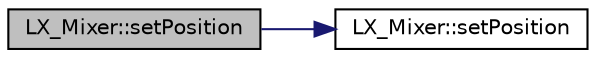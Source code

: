 digraph "LX_Mixer::setPosition"
{
  edge [fontname="Helvetica",fontsize="10",labelfontname="Helvetica",labelfontsize="10"];
  node [fontname="Helvetica",fontsize="10",shape=record];
  rankdir="LR";
  Node1 [label="LX_Mixer::setPosition",height=0.2,width=0.4,color="black", fillcolor="grey75", style="filled" fontcolor="black"];
  Node1 -> Node2 [color="midnightblue",fontsize="10",style="solid",fontname="Helvetica"];
  Node2 [label="LX_Mixer::setPosition",height=0.2,width=0.4,color="black", fillcolor="white", style="filled",URL="$class_l_x___mixer.html#a93950f3eebfa490c813d53a6bc67c248"];
}
